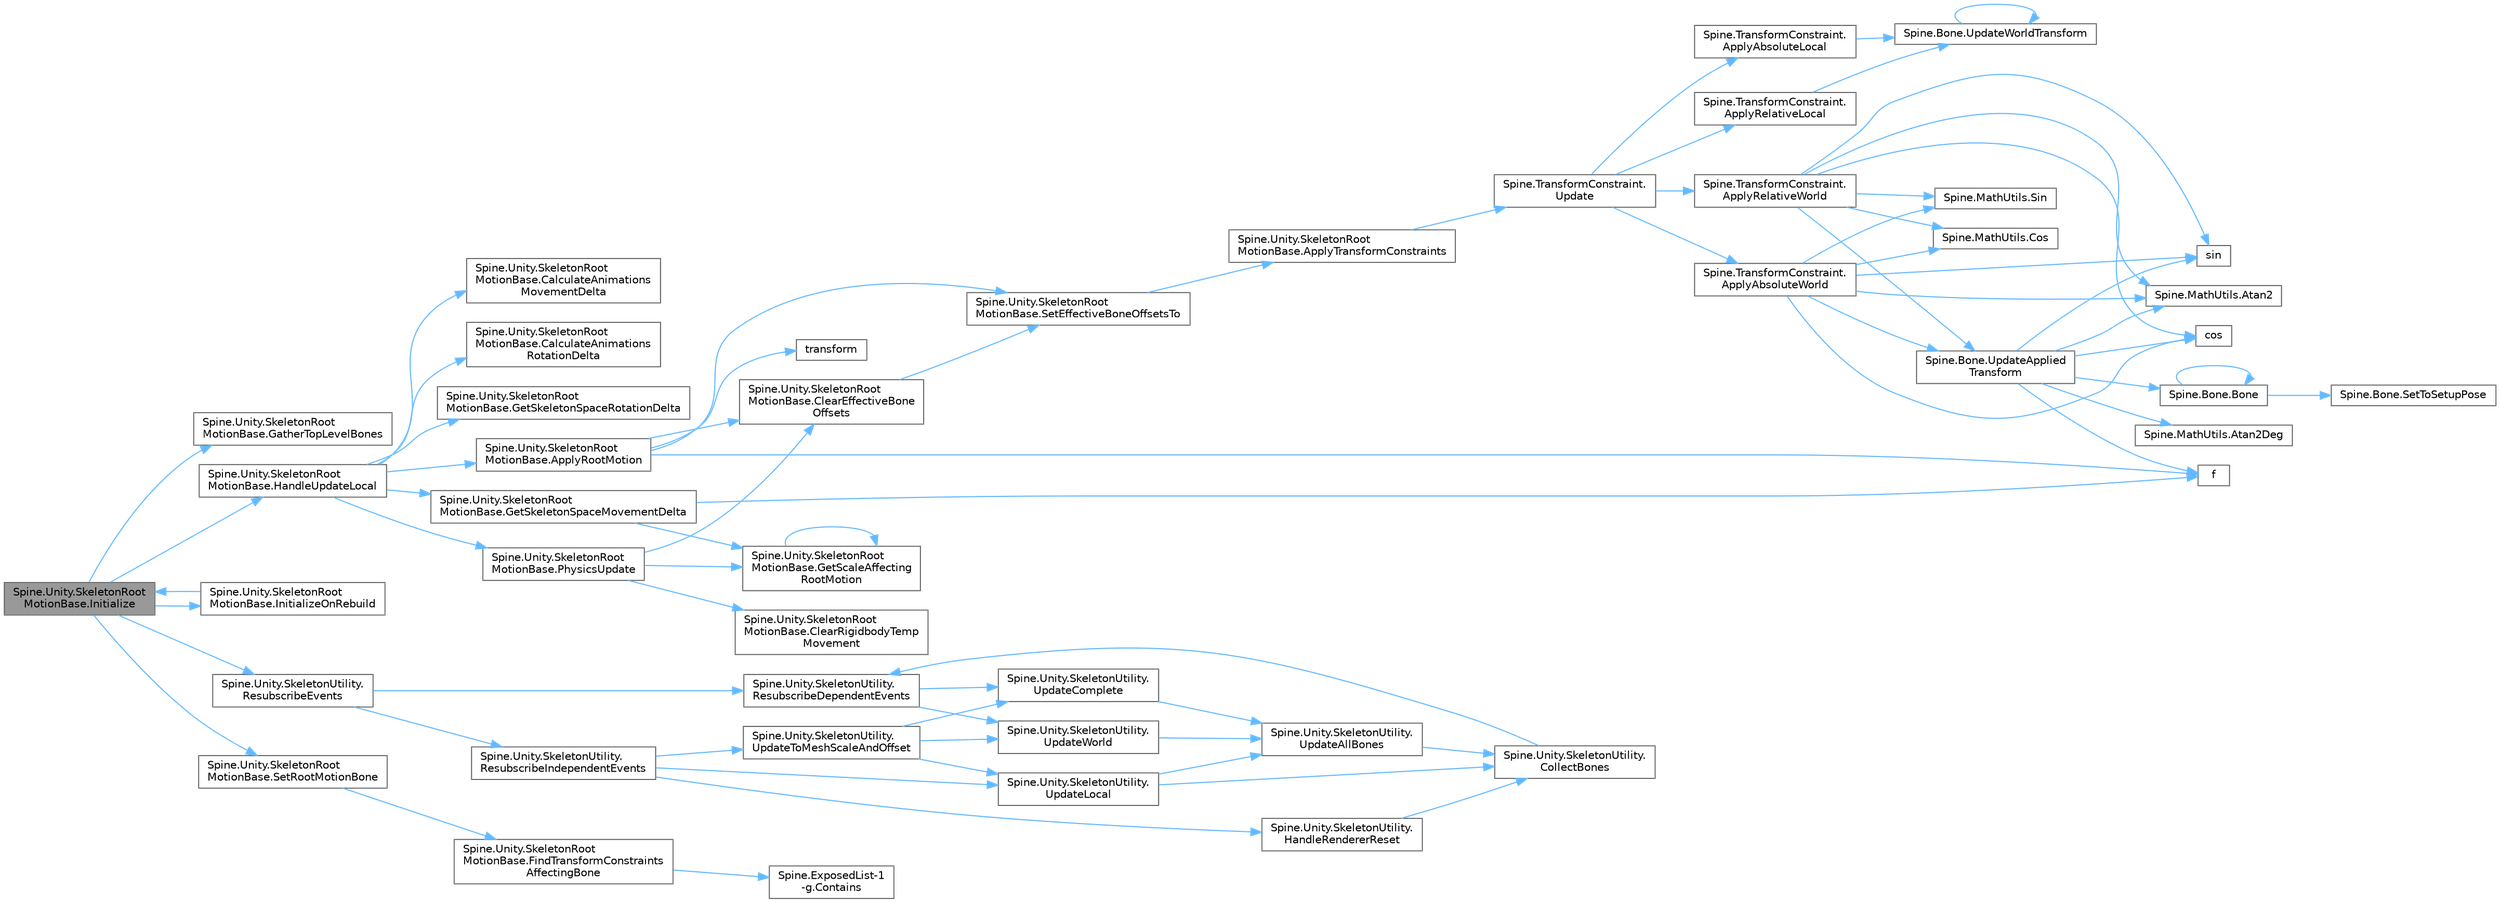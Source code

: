 digraph "Spine.Unity.SkeletonRootMotionBase.Initialize"
{
 // LATEX_PDF_SIZE
  bgcolor="transparent";
  edge [fontname=Helvetica,fontsize=10,labelfontname=Helvetica,labelfontsize=10];
  node [fontname=Helvetica,fontsize=10,shape=box,height=0.2,width=0.4];
  rankdir="LR";
  Node1 [id="Node000001",label="Spine.Unity.SkeletonRoot\lMotionBase.Initialize",height=0.2,width=0.4,color="gray40", fillcolor="grey60", style="filled", fontcolor="black",tooltip=" "];
  Node1 -> Node2 [id="edge72_Node000001_Node000002",color="steelblue1",style="solid",tooltip=" "];
  Node2 [id="Node000002",label="Spine.Unity.SkeletonRoot\lMotionBase.GatherTopLevelBones",height=0.2,width=0.4,color="grey40", fillcolor="white", style="filled",URL="$class_spine_1_1_unity_1_1_skeleton_root_motion_base.html#aa323496702741b93994e1acb8d35d4fb",tooltip=" "];
  Node1 -> Node3 [id="edge73_Node000001_Node000003",color="steelblue1",style="solid",tooltip=" "];
  Node3 [id="Node000003",label="Spine.Unity.SkeletonRoot\lMotionBase.HandleUpdateLocal",height=0.2,width=0.4,color="grey40", fillcolor="white", style="filled",URL="$class_spine_1_1_unity_1_1_skeleton_root_motion_base.html#a08403da9f1a28e6e2adf3cd8f620c389",tooltip=" "];
  Node3 -> Node4 [id="edge74_Node000003_Node000004",color="steelblue1",style="solid",tooltip=" "];
  Node4 [id="Node000004",label="Spine.Unity.SkeletonRoot\lMotionBase.ApplyRootMotion",height=0.2,width=0.4,color="grey40", fillcolor="white", style="filled",URL="$class_spine_1_1_unity_1_1_skeleton_root_motion_base.html#a8407b88f620f3a76ea215f210d138d25",tooltip=" "];
  Node4 -> Node5 [id="edge75_Node000004_Node000005",color="steelblue1",style="solid",tooltip=" "];
  Node5 [id="Node000005",label="Spine.Unity.SkeletonRoot\lMotionBase.ClearEffectiveBone\lOffsets",height=0.2,width=0.4,color="grey40", fillcolor="white", style="filled",URL="$class_spine_1_1_unity_1_1_skeleton_root_motion_base.html#a402f19d4b95b2d7f061f57f3d115405a",tooltip=" "];
  Node5 -> Node6 [id="edge76_Node000005_Node000006",color="steelblue1",style="solid",tooltip=" "];
  Node6 [id="Node000006",label="Spine.Unity.SkeletonRoot\lMotionBase.SetEffectiveBoneOffsetsTo",height=0.2,width=0.4,color="grey40", fillcolor="white", style="filled",URL="$class_spine_1_1_unity_1_1_skeleton_root_motion_base.html#a21016197fdef2726fe1dfccb24bf35f5",tooltip=" "];
  Node6 -> Node7 [id="edge77_Node000006_Node000007",color="steelblue1",style="solid",tooltip=" "];
  Node7 [id="Node000007",label="Spine.Unity.SkeletonRoot\lMotionBase.ApplyTransformConstraints",height=0.2,width=0.4,color="grey40", fillcolor="white", style="filled",URL="$class_spine_1_1_unity_1_1_skeleton_root_motion_base.html#a453211f22b3d23170f59fc9280cca434",tooltip=" "];
  Node7 -> Node8 [id="edge78_Node000007_Node000008",color="steelblue1",style="solid",tooltip=" "];
  Node8 [id="Node000008",label="Spine.TransformConstraint.\lUpdate",height=0.2,width=0.4,color="grey40", fillcolor="white", style="filled",URL="$class_spine_1_1_transform_constraint.html#ad6e171793f73e989dbaac352947693c7",tooltip=" "];
  Node8 -> Node9 [id="edge79_Node000008_Node000009",color="steelblue1",style="solid",tooltip=" "];
  Node9 [id="Node000009",label="Spine.TransformConstraint.\lApplyAbsoluteLocal",height=0.2,width=0.4,color="grey40", fillcolor="white", style="filled",URL="$class_spine_1_1_transform_constraint.html#a1b7a1fbc22ddc91b961b8d188ac3f9e3",tooltip=" "];
  Node9 -> Node10 [id="edge80_Node000009_Node000010",color="steelblue1",style="solid",tooltip=" "];
  Node10 [id="Node000010",label="Spine.Bone.UpdateWorldTransform",height=0.2,width=0.4,color="grey40", fillcolor="white", style="filled",URL="$class_spine_1_1_bone.html#a7cb46c9bf47dc1c82334464ddad0f4f3",tooltip="Computes the world transform using the parent bone and this bone's local transform."];
  Node10 -> Node10 [id="edge81_Node000010_Node000010",color="steelblue1",style="solid",tooltip=" "];
  Node8 -> Node11 [id="edge82_Node000008_Node000011",color="steelblue1",style="solid",tooltip=" "];
  Node11 [id="Node000011",label="Spine.TransformConstraint.\lApplyAbsoluteWorld",height=0.2,width=0.4,color="grey40", fillcolor="white", style="filled",URL="$class_spine_1_1_transform_constraint.html#abf5166c6e4980f9dd325b58490cae98f",tooltip=" "];
  Node11 -> Node12 [id="edge83_Node000011_Node000012",color="steelblue1",style="solid",tooltip=" "];
  Node12 [id="Node000012",label="Spine.MathUtils.Atan2",height=0.2,width=0.4,color="grey40", fillcolor="white", style="filled",URL="$class_spine_1_1_math_utils.html#a3e98f9d30d651fcde8320c2bdaa41f74",tooltip="Returns the atan2 using Math.Atan2."];
  Node11 -> Node13 [id="edge84_Node000011_Node000013",color="steelblue1",style="solid",tooltip=" "];
  Node13 [id="Node000013",label="Spine.MathUtils.Cos",height=0.2,width=0.4,color="grey40", fillcolor="white", style="filled",URL="$class_spine_1_1_math_utils.html#a5a54380abac57117f618e55d51c8ffd3",tooltip="Returns the cosine of a given angle in radians."];
  Node11 -> Node14 [id="edge85_Node000011_Node000014",color="steelblue1",style="solid",tooltip=" "];
  Node14 [id="Node000014",label="cos",height=0.2,width=0.4,color="grey40", fillcolor="white", style="filled",URL="$_array_cwise_unary_ops_8h.html#a92b03396990b0e9eea0731aa406e31a4",tooltip=" "];
  Node11 -> Node15 [id="edge86_Node000011_Node000015",color="steelblue1",style="solid",tooltip=" "];
  Node15 [id="Node000015",label="Spine.MathUtils.Sin",height=0.2,width=0.4,color="grey40", fillcolor="white", style="filled",URL="$class_spine_1_1_math_utils.html#a28ddf17f11f78969b5dc2d7588071d7b",tooltip="Returns the sine of a given angle in radians."];
  Node11 -> Node16 [id="edge87_Node000011_Node000016",color="steelblue1",style="solid",tooltip=" "];
  Node16 [id="Node000016",label="sin",height=0.2,width=0.4,color="grey40", fillcolor="white", style="filled",URL="$_array_cwise_unary_ops_8h.html#a9cfb0ea58bd813510a9e2db18a5e49f0",tooltip=" "];
  Node11 -> Node17 [id="edge88_Node000011_Node000017",color="steelblue1",style="solid",tooltip=" "];
  Node17 [id="Node000017",label="Spine.Bone.UpdateApplied\lTransform",height=0.2,width=0.4,color="grey40", fillcolor="white", style="filled",URL="$class_spine_1_1_bone.html#aa1ac7180d78c77b4ff5f0823bfc0b8ac",tooltip="Computes the applied transform values from the world transform."];
  Node17 -> Node12 [id="edge89_Node000017_Node000012",color="steelblue1",style="solid",tooltip=" "];
  Node17 -> Node18 [id="edge90_Node000017_Node000018",color="steelblue1",style="solid",tooltip=" "];
  Node18 [id="Node000018",label="Spine.MathUtils.Atan2Deg",height=0.2,width=0.4,color="grey40", fillcolor="white", style="filled",URL="$class_spine_1_1_math_utils.html#aca0f56a09cac989df83ecb5ef5017ab1",tooltip=" "];
  Node17 -> Node19 [id="edge91_Node000017_Node000019",color="steelblue1",style="solid",tooltip=" "];
  Node19 [id="Node000019",label="Spine.Bone.Bone",height=0.2,width=0.4,color="grey40", fillcolor="white", style="filled",URL="$class_spine_1_1_bone.html#a87509d67b3dade6dd4574626836e1552",tooltip=" "];
  Node19 -> Node19 [id="edge92_Node000019_Node000019",color="steelblue1",style="solid",tooltip=" "];
  Node19 -> Node20 [id="edge93_Node000019_Node000020",color="steelblue1",style="solid",tooltip=" "];
  Node20 [id="Node000020",label="Spine.Bone.SetToSetupPose",height=0.2,width=0.4,color="grey40", fillcolor="white", style="filled",URL="$class_spine_1_1_bone.html#a714357ad49be82fa9247e231ce917aaa",tooltip="Sets this bone's local transform to the setup pose."];
  Node17 -> Node14 [id="edge94_Node000017_Node000014",color="steelblue1",style="solid",tooltip=" "];
  Node17 -> Node21 [id="edge95_Node000017_Node000021",color="steelblue1",style="solid",tooltip=" "];
  Node21 [id="Node000021",label="f",height=0.2,width=0.4,color="grey40", fillcolor="white", style="filled",URL="$cxx11__tensor__map_8cpp.html#a7f507fea02198f6cb81c86640c7b1a4e",tooltip=" "];
  Node17 -> Node16 [id="edge96_Node000017_Node000016",color="steelblue1",style="solid",tooltip=" "];
  Node8 -> Node22 [id="edge97_Node000008_Node000022",color="steelblue1",style="solid",tooltip=" "];
  Node22 [id="Node000022",label="Spine.TransformConstraint.\lApplyRelativeLocal",height=0.2,width=0.4,color="grey40", fillcolor="white", style="filled",URL="$class_spine_1_1_transform_constraint.html#a454117a6966c2668bcc06e571195b4f3",tooltip=" "];
  Node22 -> Node10 [id="edge98_Node000022_Node000010",color="steelblue1",style="solid",tooltip=" "];
  Node8 -> Node23 [id="edge99_Node000008_Node000023",color="steelblue1",style="solid",tooltip=" "];
  Node23 [id="Node000023",label="Spine.TransformConstraint.\lApplyRelativeWorld",height=0.2,width=0.4,color="grey40", fillcolor="white", style="filled",URL="$class_spine_1_1_transform_constraint.html#a7f3667042018db294f8053cbb24a94d8",tooltip=" "];
  Node23 -> Node12 [id="edge100_Node000023_Node000012",color="steelblue1",style="solid",tooltip=" "];
  Node23 -> Node13 [id="edge101_Node000023_Node000013",color="steelblue1",style="solid",tooltip=" "];
  Node23 -> Node14 [id="edge102_Node000023_Node000014",color="steelblue1",style="solid",tooltip=" "];
  Node23 -> Node15 [id="edge103_Node000023_Node000015",color="steelblue1",style="solid",tooltip=" "];
  Node23 -> Node16 [id="edge104_Node000023_Node000016",color="steelblue1",style="solid",tooltip=" "];
  Node23 -> Node17 [id="edge105_Node000023_Node000017",color="steelblue1",style="solid",tooltip=" "];
  Node4 -> Node21 [id="edge106_Node000004_Node000021",color="steelblue1",style="solid",tooltip=" "];
  Node4 -> Node6 [id="edge107_Node000004_Node000006",color="steelblue1",style="solid",tooltip=" "];
  Node4 -> Node24 [id="edge108_Node000004_Node000024",color="steelblue1",style="solid",tooltip=" "];
  Node24 [id="Node000024",label="transform",height=0.2,width=0.4,color="grey40", fillcolor="white", style="filled",URL="$geometry_8cpp.html#ad05130a1d9f2e9708c1125b4cc2fe7cb",tooltip=" "];
  Node3 -> Node25 [id="edge109_Node000003_Node000025",color="steelblue1",style="solid",tooltip=" "];
  Node25 [id="Node000025",label="Spine.Unity.SkeletonRoot\lMotionBase.CalculateAnimations\lMovementDelta",height=0.2,width=0.4,color="grey40", fillcolor="white", style="filled",URL="$class_spine_1_1_unity_1_1_skeleton_root_motion_base.html#a2271eb658b2efb4bb0c405004fe7517e",tooltip=" "];
  Node3 -> Node26 [id="edge110_Node000003_Node000026",color="steelblue1",style="solid",tooltip=" "];
  Node26 [id="Node000026",label="Spine.Unity.SkeletonRoot\lMotionBase.CalculateAnimations\lRotationDelta",height=0.2,width=0.4,color="grey40", fillcolor="white", style="filled",URL="$class_spine_1_1_unity_1_1_skeleton_root_motion_base.html#a6a0949625e04902fb6d13a9bbb795053",tooltip=" "];
  Node3 -> Node27 [id="edge111_Node000003_Node000027",color="steelblue1",style="solid",tooltip=" "];
  Node27 [id="Node000027",label="Spine.Unity.SkeletonRoot\lMotionBase.GetSkeletonSpaceMovementDelta",height=0.2,width=0.4,color="grey40", fillcolor="white", style="filled",URL="$class_spine_1_1_unity_1_1_skeleton_root_motion_base.html#a263a1ea6647b8164db8902291d262d71",tooltip=" "];
  Node27 -> Node21 [id="edge112_Node000027_Node000021",color="steelblue1",style="solid",tooltip=" "];
  Node27 -> Node28 [id="edge113_Node000027_Node000028",color="steelblue1",style="solid",tooltip=" "];
  Node28 [id="Node000028",label="Spine.Unity.SkeletonRoot\lMotionBase.GetScaleAffecting\lRootMotion",height=0.2,width=0.4,color="grey40", fillcolor="white", style="filled",URL="$class_spine_1_1_unity_1_1_skeleton_root_motion_base.html#a96b85d5914599f6a2e08ab73abfddb23",tooltip=" "];
  Node28 -> Node28 [id="edge114_Node000028_Node000028",color="steelblue1",style="solid",tooltip=" "];
  Node3 -> Node29 [id="edge115_Node000003_Node000029",color="steelblue1",style="solid",tooltip=" "];
  Node29 [id="Node000029",label="Spine.Unity.SkeletonRoot\lMotionBase.GetSkeletonSpaceRotationDelta",height=0.2,width=0.4,color="grey40", fillcolor="white", style="filled",URL="$class_spine_1_1_unity_1_1_skeleton_root_motion_base.html#a42d7be74fd688c1cd98fd044b5c52c5e",tooltip=" "];
  Node3 -> Node30 [id="edge116_Node000003_Node000030",color="steelblue1",style="solid",tooltip=" "];
  Node30 [id="Node000030",label="Spine.Unity.SkeletonRoot\lMotionBase.PhysicsUpdate",height=0.2,width=0.4,color="grey40", fillcolor="white", style="filled",URL="$class_spine_1_1_unity_1_1_skeleton_root_motion_base.html#af35a65f88854ce71648b52e7d1ee9547",tooltip=" "];
  Node30 -> Node5 [id="edge117_Node000030_Node000005",color="steelblue1",style="solid",tooltip=" "];
  Node30 -> Node31 [id="edge118_Node000030_Node000031",color="steelblue1",style="solid",tooltip=" "];
  Node31 [id="Node000031",label="Spine.Unity.SkeletonRoot\lMotionBase.ClearRigidbodyTemp\lMovement",height=0.2,width=0.4,color="grey40", fillcolor="white", style="filled",URL="$class_spine_1_1_unity_1_1_skeleton_root_motion_base.html#a55b215258c35988f3b5e70cd8cd55009",tooltip=" "];
  Node30 -> Node28 [id="edge119_Node000030_Node000028",color="steelblue1",style="solid",tooltip=" "];
  Node1 -> Node32 [id="edge120_Node000001_Node000032",color="steelblue1",style="solid",tooltip=" "];
  Node32 [id="Node000032",label="Spine.Unity.SkeletonRoot\lMotionBase.InitializeOnRebuild",height=0.2,width=0.4,color="grey40", fillcolor="white", style="filled",URL="$class_spine_1_1_unity_1_1_skeleton_root_motion_base.html#a833aab0d0ecb3deb5eed70244e28af7b",tooltip=" "];
  Node32 -> Node1 [id="edge121_Node000032_Node000001",color="steelblue1",style="solid",tooltip=" "];
  Node1 -> Node33 [id="edge122_Node000001_Node000033",color="steelblue1",style="solid",tooltip=" "];
  Node33 [id="Node000033",label="Spine.Unity.SkeletonUtility.\lResubscribeEvents",height=0.2,width=0.4,color="grey40", fillcolor="white", style="filled",URL="$class_spine_1_1_unity_1_1_skeleton_utility.html#a12767d832f929d5f4863922044c05794",tooltip=" "];
  Node33 -> Node34 [id="edge123_Node000033_Node000034",color="steelblue1",style="solid",tooltip=" "];
  Node34 [id="Node000034",label="Spine.Unity.SkeletonUtility.\lResubscribeDependentEvents",height=0.2,width=0.4,color="grey40", fillcolor="white", style="filled",URL="$class_spine_1_1_unity_1_1_skeleton_utility.html#aa7e7c6a501192531f761a26de6d3910a",tooltip=" "];
  Node34 -> Node35 [id="edge124_Node000034_Node000035",color="steelblue1",style="solid",tooltip=" "];
  Node35 [id="Node000035",label="Spine.Unity.SkeletonUtility.\lUpdateComplete",height=0.2,width=0.4,color="grey40", fillcolor="white", style="filled",URL="$class_spine_1_1_unity_1_1_skeleton_utility.html#a594711858f18430e3a4bb903cb50b7f9",tooltip=" "];
  Node35 -> Node36 [id="edge125_Node000035_Node000036",color="steelblue1",style="solid",tooltip=" "];
  Node36 [id="Node000036",label="Spine.Unity.SkeletonUtility.\lUpdateAllBones",height=0.2,width=0.4,color="grey40", fillcolor="white", style="filled",URL="$class_spine_1_1_unity_1_1_skeleton_utility.html#a4494dc034768c27c176aa285f53de883",tooltip=" "];
  Node36 -> Node37 [id="edge126_Node000036_Node000037",color="steelblue1",style="solid",tooltip=" "];
  Node37 [id="Node000037",label="Spine.Unity.SkeletonUtility.\lCollectBones",height=0.2,width=0.4,color="grey40", fillcolor="white", style="filled",URL="$class_spine_1_1_unity_1_1_skeleton_utility.html#ae32bbea21478c73e94adea6af43e0a52",tooltip=" "];
  Node37 -> Node34 [id="edge127_Node000037_Node000034",color="steelblue1",style="solid",tooltip=" "];
  Node34 -> Node38 [id="edge128_Node000034_Node000038",color="steelblue1",style="solid",tooltip=" "];
  Node38 [id="Node000038",label="Spine.Unity.SkeletonUtility.\lUpdateWorld",height=0.2,width=0.4,color="grey40", fillcolor="white", style="filled",URL="$class_spine_1_1_unity_1_1_skeleton_utility.html#a118b3e9fc284b8b231e7a66f0ce2fe44",tooltip=" "];
  Node38 -> Node36 [id="edge129_Node000038_Node000036",color="steelblue1",style="solid",tooltip=" "];
  Node33 -> Node39 [id="edge130_Node000033_Node000039",color="steelblue1",style="solid",tooltip=" "];
  Node39 [id="Node000039",label="Spine.Unity.SkeletonUtility.\lResubscribeIndependentEvents",height=0.2,width=0.4,color="grey40", fillcolor="white", style="filled",URL="$class_spine_1_1_unity_1_1_skeleton_utility.html#a35194c0a9bbaefe6179afdc66cccf275",tooltip=" "];
  Node39 -> Node40 [id="edge131_Node000039_Node000040",color="steelblue1",style="solid",tooltip=" "];
  Node40 [id="Node000040",label="Spine.Unity.SkeletonUtility.\lHandleRendererReset",height=0.2,width=0.4,color="grey40", fillcolor="white", style="filled",URL="$class_spine_1_1_unity_1_1_skeleton_utility.html#a3e082cff6cee7236a52c1d2e180858e6",tooltip=" "];
  Node40 -> Node37 [id="edge132_Node000040_Node000037",color="steelblue1",style="solid",tooltip=" "];
  Node39 -> Node41 [id="edge133_Node000039_Node000041",color="steelblue1",style="solid",tooltip=" "];
  Node41 [id="Node000041",label="Spine.Unity.SkeletonUtility.\lUpdateLocal",height=0.2,width=0.4,color="grey40", fillcolor="white", style="filled",URL="$class_spine_1_1_unity_1_1_skeleton_utility.html#a3456ddafc7f626b07ec0226e00c787b9",tooltip=" "];
  Node41 -> Node37 [id="edge134_Node000041_Node000037",color="steelblue1",style="solid",tooltip=" "];
  Node41 -> Node36 [id="edge135_Node000041_Node000036",color="steelblue1",style="solid",tooltip=" "];
  Node39 -> Node42 [id="edge136_Node000039_Node000042",color="steelblue1",style="solid",tooltip=" "];
  Node42 [id="Node000042",label="Spine.Unity.SkeletonUtility.\lUpdateToMeshScaleAndOffset",height=0.2,width=0.4,color="grey40", fillcolor="white", style="filled",URL="$class_spine_1_1_unity_1_1_skeleton_utility.html#ae05385720c5d7aa4f7827c9fe50fe00a",tooltip=" "];
  Node42 -> Node35 [id="edge137_Node000042_Node000035",color="steelblue1",style="solid",tooltip=" "];
  Node42 -> Node41 [id="edge138_Node000042_Node000041",color="steelblue1",style="solid",tooltip=" "];
  Node42 -> Node38 [id="edge139_Node000042_Node000038",color="steelblue1",style="solid",tooltip=" "];
  Node1 -> Node43 [id="edge140_Node000001_Node000043",color="steelblue1",style="solid",tooltip=" "];
  Node43 [id="Node000043",label="Spine.Unity.SkeletonRoot\lMotionBase.SetRootMotionBone",height=0.2,width=0.4,color="grey40", fillcolor="white", style="filled",URL="$class_spine_1_1_unity_1_1_skeleton_root_motion_base.html#acd7e04b810e1b56cbdd4a7dd7c3e299a",tooltip=" "];
  Node43 -> Node44 [id="edge141_Node000043_Node000044",color="steelblue1",style="solid",tooltip=" "];
  Node44 [id="Node000044",label="Spine.Unity.SkeletonRoot\lMotionBase.FindTransformConstraints\lAffectingBone",height=0.2,width=0.4,color="grey40", fillcolor="white", style="filled",URL="$class_spine_1_1_unity_1_1_skeleton_root_motion_base.html#a3012c742fbf0e47baaa3e4b915db5ca9",tooltip=" "];
  Node44 -> Node45 [id="edge142_Node000044_Node000045",color="steelblue1",style="solid",tooltip=" "];
  Node45 [id="Node000045",label="Spine.ExposedList-1\l-g.Contains",height=0.2,width=0.4,color="grey40", fillcolor="white", style="filled",URL="$class_spine_1_1_exposed_list-1-g.html#ae7866e3ef12e42d84e011ac6a3491393",tooltip=" "];
}
